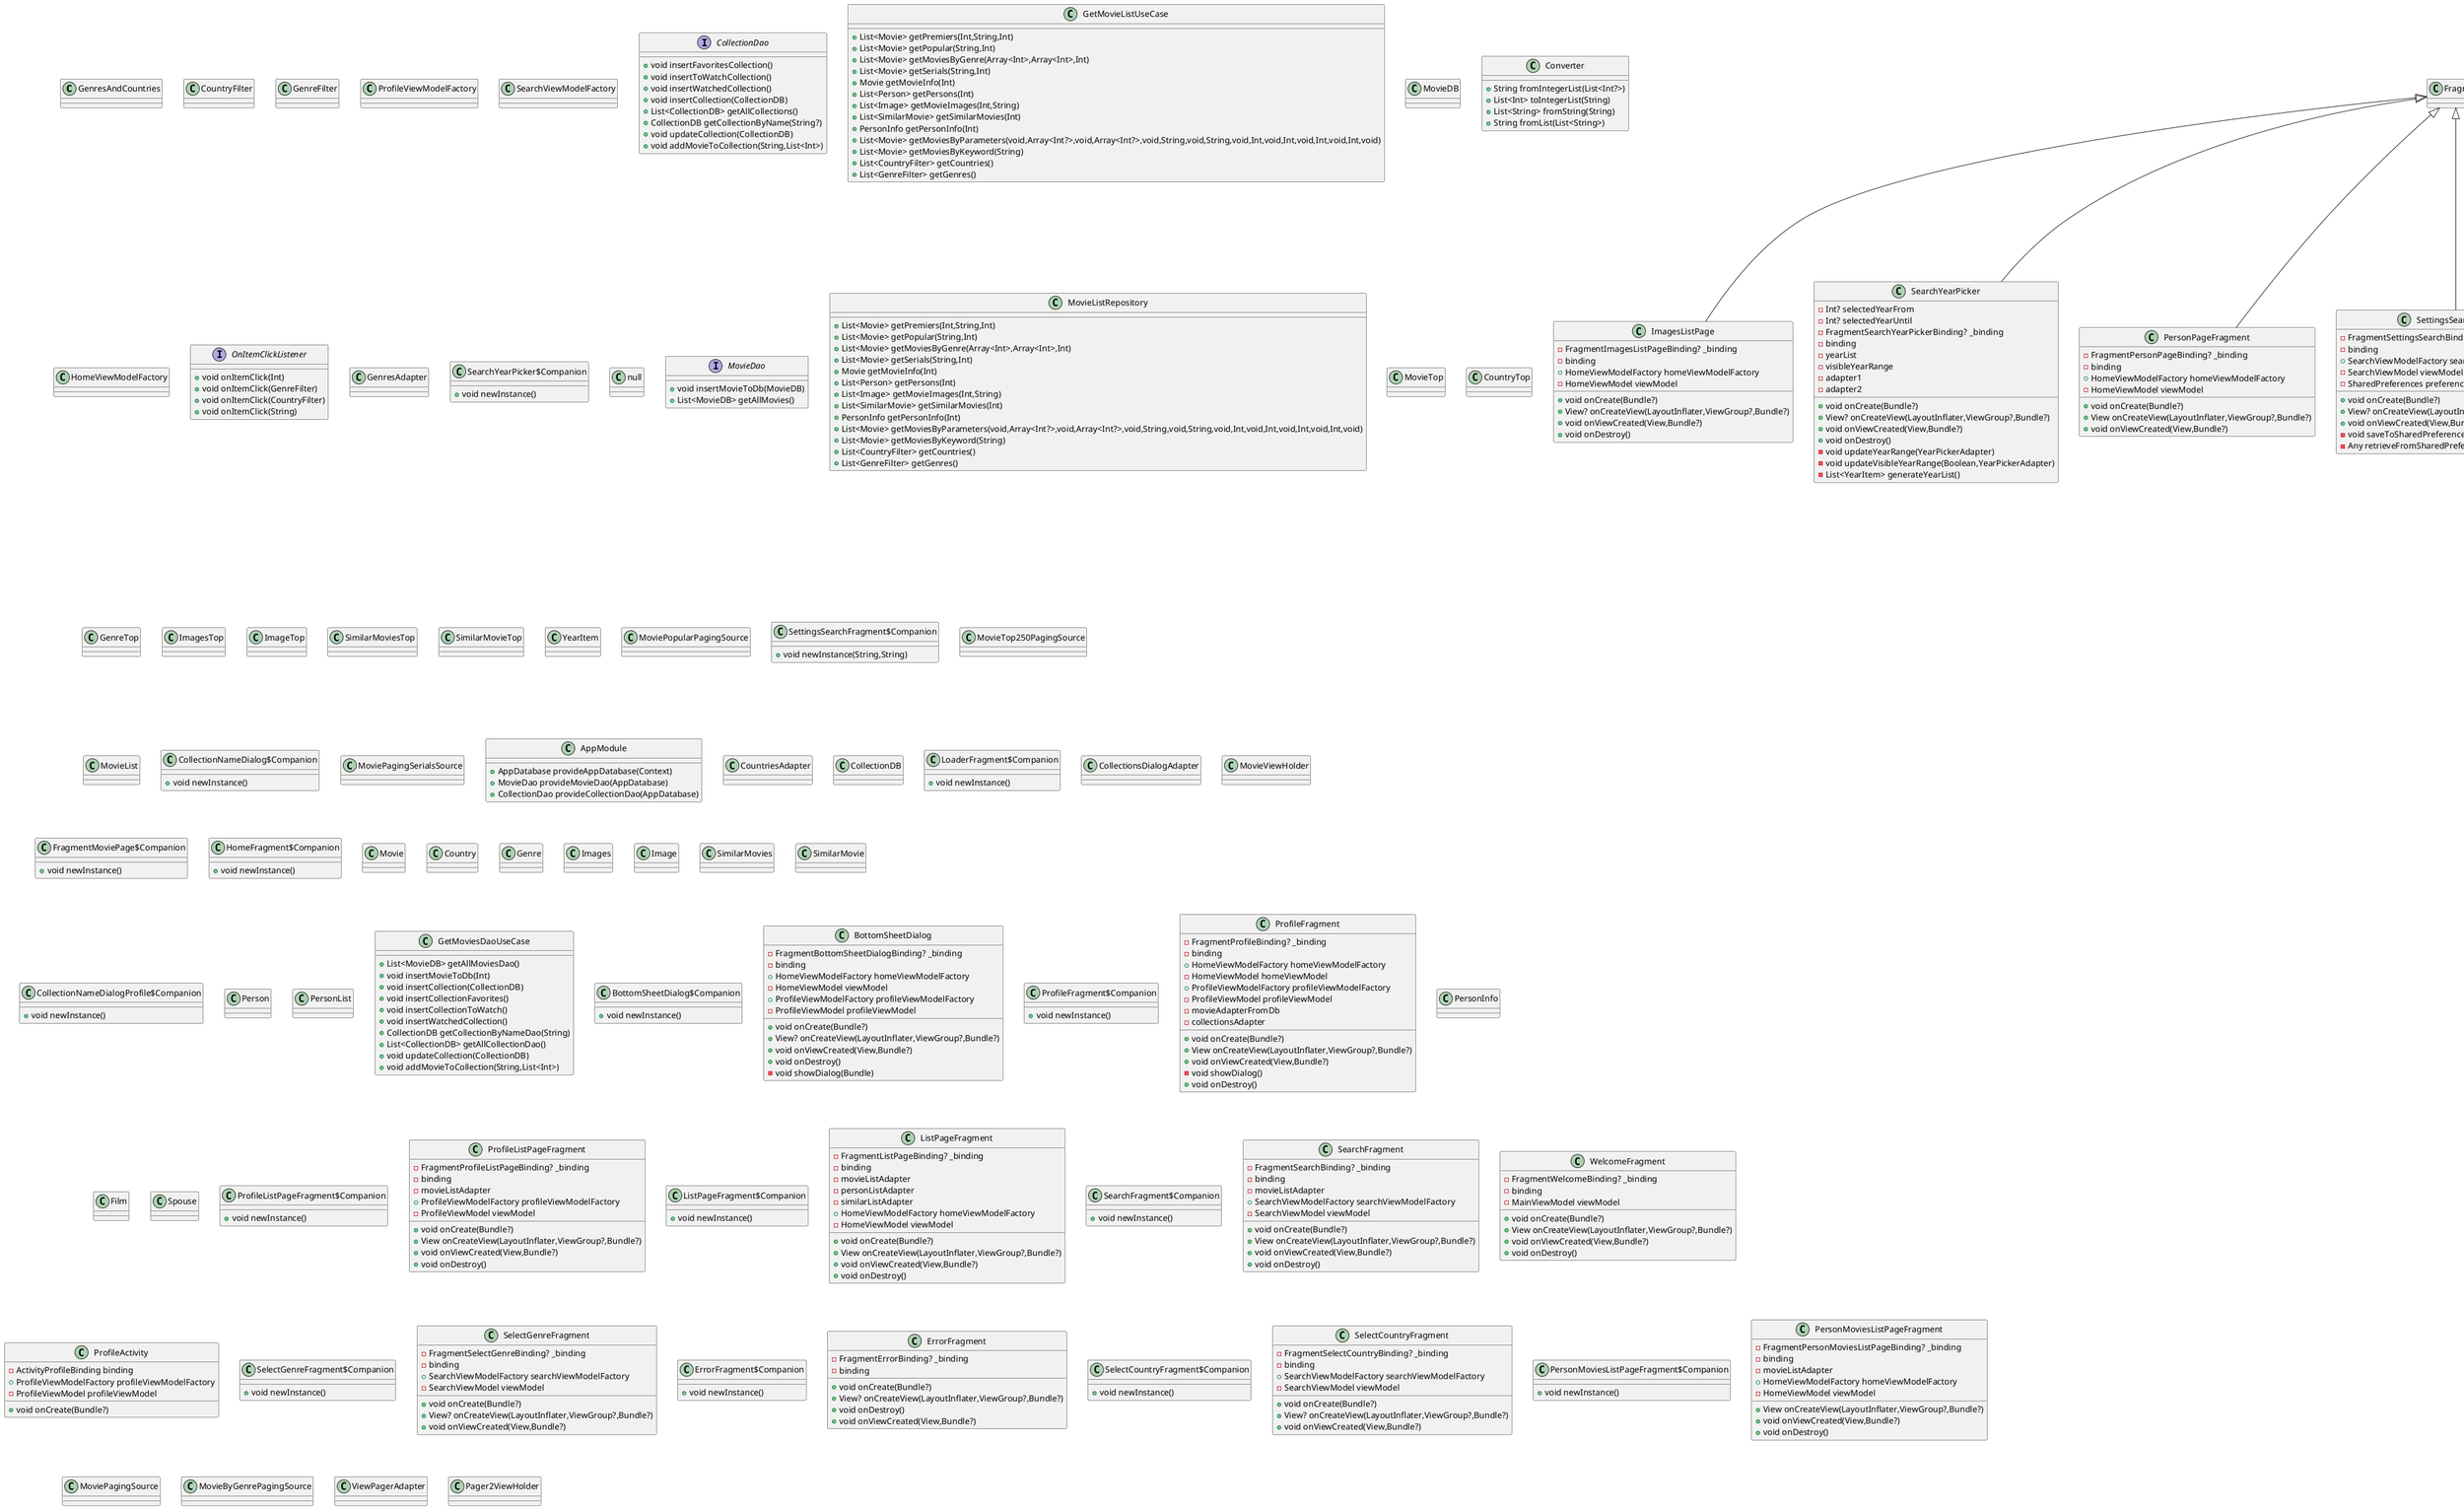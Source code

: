 @startuml
class GenresAndCountries {
}
class CountryFilter {
}
class GenreFilter {
}
class ProfileViewModelFactory {
}
class SearchViewModelFactory {
}
interface CollectionDao {
+ void insertFavoritesCollection()
+ void insertToWatchCollection()
+ void insertWatchedCollection()
+ void insertCollection(CollectionDB)
+ List<CollectionDB> getAllCollections()
+ CollectionDB getCollectionByName(String?)
+ void updateCollection(CollectionDB)
+ void addMovieToCollection(String,List<Int>)
}
class GetMovieListUseCase {
+ List<Movie> getPremiers(Int,String,Int)
+ List<Movie> getPopular(String,Int)
+ List<Movie> getMoviesByGenre(Array<Int>,Array<Int>,Int)
+ List<Movie> getSerials(String,Int)
+ Movie getMovieInfo(Int)
+ List<Person> getPersons(Int)
+ List<Image> getMovieImages(Int,String)
+ List<SimilarMovie> getSimilarMovies(Int)
+ PersonInfo getPersonInfo(Int)
+ List<Movie> getMoviesByParameters(void,Array<Int?>,void,Array<Int?>,void,String,void,String,void,Int,void,Int,void,Int,void,Int,void)
+ List<Movie> getMoviesByKeyword(String)
+ List<CountryFilter> getCountries()
+ List<GenreFilter> getGenres()
}
class ImagesListPage {
- FragmentImagesListPageBinding? _binding
-  binding
+ HomeViewModelFactory homeViewModelFactory
- HomeViewModel viewModel
+ void onCreate(Bundle?)
+ View? onCreateView(LayoutInflater,ViewGroup?,Bundle?)
+ void onViewCreated(View,Bundle?)
+ void onDestroy()
}
class MovieDB {
}
class FilmsView {
-  binding
+ RecyclerView getRecycler()
+ AppCompatButton getButton()
+ AppCompatButton getShowAllButton()
}
class Converter {
+ String fromIntegerList(List<Int?>)
+ List<Int> toIntegerList(String)
+ List<String> fromString(String)
+ String fromList(List<String>)
}
class HomeViewModelFactory {
}
class SimilarMovieAdapter {
}
interface OnItemClickListener {
+ void onItemClick(Int)
}
class SimilarMovieViewHolder {
}
class DiffUtilCallback {
+ Boolean areItemsTheSame(SimilarMovie,SimilarMovie)
+ Boolean areContentsTheSame(SimilarMovie,SimilarMovie)
}
class App {
- AppDatabase db
+ void onCreate()
}
class GenresAdapter {
}
interface OnItemClickListener {
+ void onItemClick(GenreFilter)
}
class FiltersViewHolder {
}
class DiffUtilCallback {
+ Boolean areItemsTheSame(GenreFilter,GenreFilter)
+ Boolean areContentsTheSame(GenreFilter,GenreFilter)
}
interface CollectionsAdapter$OnItemClickListener {
+ void onItemClick(String)
}
class CollectionsAdapter$MovieViewHolder {
}
class CollectionsAdapter$DiffUtilCallback {
+ Boolean areItemsTheSame(CollectionDB,CollectionDB)
+ Boolean areContentsTheSame(CollectionDB,CollectionDB)
}
class CollectionsAdapter {
- OnItemClickListener? onItemClickListener
+ MovieViewHolder onCreateViewHolder(ViewGroup,Int)
+ void onBindViewHolder(MovieViewHolder,Int)
+ void setOnItemClickListener(OnItemClickListener)
}
class SearchYearPicker$Companion {
+ void newInstance()
}
class SearchYearPicker {
- Int? selectedYearFrom
- Int? selectedYearUntil
- FragmentSearchYearPickerBinding? _binding
-  binding
-  yearList
-  visibleYearRange
-  adapter1
-  adapter2
+ void onCreate(Bundle?)
+ View? onCreateView(LayoutInflater,ViewGroup?,Bundle?)
+ void onViewCreated(View,Bundle?)
+ void onDestroy()
- void updateYearRange(YearPickerAdapter)
- void updateVisibleYearRange(Boolean,YearPickerAdapter)
- List<YearItem> generateYearList()
}
class MovieListApi$Companion {
-  api_key
-  api_key3
-  api_key2
-  api_key4
-  api_key5
-  temp2
}
interface MovieListApi {
+ void getMoviesPremiers(void)
+ void getMoviesTop(void)
+ void getMoviesByGenre(void)
+ void getSerials(void)
+ void getMovieInfo(void)
+ void getPersons(void)
+ void getMovieGallery(void)
+ void getSimilarMovies(void)
+ void getPersonInfo(void)
+ void getMoviesByParameters(void)
+ void getMoviesByKeyword(void)
+ GenresAndCountries getFilters(void)
}
class null {
}
interface MovieDao {
+ void insertMovieToDb(MovieDB)
+ List<MovieDB> getAllMovies()
}
interface ImagesAdapter$OnItemClickListener {
+ void onItemClick(Int)
}
class ImagesAdapter$ImagesViewHolder {
}
class ImagesAdapter$DiffUtilCallback {
+ Boolean areItemsTheSame(Image,Image)
+ Boolean areContentsTheSame(Image,Image)
}
class ImagesAdapter {
- OnItemClickListener? onItemClickListener
+ ImagesViewHolder onCreateViewHolder(ViewGroup,Int)
+ void onBindViewHolder(ImagesViewHolder,Int)
+ void setOnItemClickListener(OnItemClickListener)
}
class MovieListRepository {
+ List<Movie> getPremiers(Int,String,Int)
+ List<Movie> getPopular(String,Int)
+ List<Movie> getMoviesByGenre(Array<Int>,Array<Int>,Int)
+ List<Movie> getSerials(String,Int)
+ Movie getMovieInfo(Int)
+ List<Person> getPersons(Int)
+ List<Image> getMovieImages(Int,String)
+ List<SimilarMovie> getSimilarMovies(Int)
+ PersonInfo getPersonInfo(Int)
+ List<Movie> getMoviesByParameters(void,Array<Int?>,void,Array<Int?>,void,String,void,String,void,Int,void,Int,void,Int,void,Int,void)
+ List<Movie> getMoviesByKeyword(String)
+ List<CountryFilter> getCountries()
+ List<GenreFilter> getGenres()
}
class SearchViewModel {
-  _loading
+  loading
-  _error
+  error
-  _moviesByKeywords
+  moviesByKeywords
-  _moviesByParameters
+  moviesByParameters
+ void getMoviesByParameters(Array<Int?>,Array<Int?>,String,String,Int,Int,Int,Int)
+ void getMoviesByKeyword(String)
+ List<CountryFilter> loadCountries()
+ List<GenreFilter> loadGenres()
}
class PersonPageFragment {
- FragmentPersonPageBinding? _binding
-  binding
+ HomeViewModelFactory homeViewModelFactory
- HomeViewModel viewModel
+ void onCreate(Bundle?)
+ View onCreateView(LayoutInflater,ViewGroup?,Bundle?)
+ void onViewCreated(View,Bundle?)
}
class WelcomeActivity {
+ ProfileViewModelFactory profileViewModelFactory
- ProfileViewModel profileViewModel
-  activities
- ActivityWelcomeBinding binding
-  titleList
-  imageList
+ void onCreate(Bundle?)
+ void onPause()
- void addToList(String,Int)
- void postToList()
}
class MovieTop {
}
class CountryTop {
}
class GenreTop {
}
class ImagesTop {
}
class ImageTop {
}
class SimilarMoviesTop {
}
class SimilarMovieTop {
}
class YearItem {
}
class HomeActivity {
- ActivityHomeBinding binding
+ void onCreate(Bundle?)
}
class MoviePopularPagingSource {
}
class SettingsSearchFragment$Companion {
+ void newInstance(String,String)
}
class SettingsSearchFragment {
- FragmentSettingsSearchBinding? _binding
-  binding
+ SearchViewModelFactory searchViewModelFactory
- SearchViewModel viewModel
- SharedPreferences preferences
+ void onCreate(Bundle?)
+ View? onCreateView(LayoutInflater,ViewGroup?,Bundle?)
+ void onViewCreated(View,Bundle?)
- void saveToSharedPreferences(String,Any)
- Any retrieveFromSharedPreferences(String,Any)
}
class MovieTop250PagingSource {
}
class MovieList {
}
class CollectionNameDialog$Companion {
+ void newInstance()
}
class CollectionNameDialog {
- FragmentCollectionNameDialogBinding? _binding
-  binding
+ ProfileViewModelFactory profileViewModelFactory
- ProfileViewModel viewModel
+ void onCreate(Bundle?)
+ View? onCreateView(LayoutInflater,ViewGroup?,Bundle?)
+ void onViewCreated(View,Bundle?)
+ void onDestroy()
- void showDialog(Bundle)
- void showErrorDialog()
}
class MoviePagingSerialsSource {
}
class AppModule {
+ AppDatabase provideAppDatabase(Context)
+ MovieDao provideMovieDao(AppDatabase)
+ CollectionDao provideCollectionDao(AppDatabase)
}
class CountriesAdapter {
}
interface OnItemClickListener {
+ void onItemClick(CountryFilter)
}
class FiltersViewHolder {
}
class DiffUtilCallback {
+ Boolean areItemsTheSame(CountryFilter,CountryFilter)
+ Boolean areContentsTheSame(CountryFilter,CountryFilter)
}
class CollectionDB {
}
class LoaderFragment$Companion {
+ void newInstance()
}
class LoaderFragment {
+ void onCreate(Bundle?)
+ View? onCreateView(LayoutInflater,ViewGroup?,Bundle?)
+ void onViewCreated(View,Bundle?)
}
class CollectionsDialogAdapter {
}
interface OnItemClickListener {
+ void onItemClick(String)
}
class MovieViewHolder {
}
class DiffUtilCallback {
+ Boolean areItemsTheSame(CollectionDB,CollectionDB)
+ Boolean areContentsTheSame(CollectionDB,CollectionDB)
}
class HomeViewModel {
-  _moviesPremiers
+  moviesPremiers
-  _moviesPopular
+  moviesPopular
-  _moviesActionUSA
+  moviesActionUSA
-  _moviesTop250
+  moviesTop250
-  _moviesFranceDrams
+  moviesFranceDrams
-  _serials
+  serials
-  _personsInfo
+  personsInfo
-  _similarMovies
+  similarMovies
+ Flow<PagingData<Movie>> pagedMoviesPremiers
+ Flow<PagingData<Movie>> pagedMoviesPopular
+ Flow<PagingData<Movie>> pagedByGenreMovies
+ Flow<PagingData<Movie>> pagedMoviesTop250
+ Flow<PagingData<Movie>> pagedSerials
+ Movie loadMovieInfo(Int)
+ void loadPersons(Int)
+ List<Image> loadMovieImg(Int,String)
+ void loadSimilarMovies(Int)
+ PersonInfo loadPersonInfo(Int)
}
class FragmentMoviePage$Companion {
+ void newInstance()
}
class FragmentMoviePage {
- FragmentMoviePageBinding? _binding
-  binding
+ HomeViewModelFactory homeViewModelFactory
- HomeViewModel viewModel
+ ProfileViewModelFactory profileViewModelFactory
- ProfileViewModel profileViewModel
+ void onCreate(Bundle?)
+ View onCreateView(LayoutInflater,ViewGroup?,Bundle?)
+ void onViewCreated(View,Bundle?)
+ void onDestroy()
- String formatMinutesToHoursAndMinutes(Int)
- void onClickButton(Button,String,String,Int)
- void showDialog(Bundle)
}
class HomeFragment$Companion {
+ void newInstance()
}
class HomeFragment {
- FragmentHomeBinding? _binding
-  binding
+ HomeViewModelFactory homeViewModelFactory
- HomeViewModel viewModel
+  movieAdapterPremiers
+  movieAdapterPopular
+  movieAdapterActionUSA
+  movieAdapterTop250
+  movieAdapterFranceDrams
+  serialsAdapter
+ View onCreateView(LayoutInflater,ViewGroup?,Bundle?)
+ void onViewCreated(View,Bundle?)
+ void onDestroy()
- void onClickButton(Button,TextView,String)
+ void showButton()
}
class Movie {
}
class Country {
}
class Genre {
}
class Images {
}
class Image {
}
class SimilarMovies {
}
class SimilarMovie {
}
interface PersonAdapter$OnItemClickListener {
+ void onItemClick(Int)
}
class PersonAdapter$PersonViewHolder {
}
class PersonAdapter$DiffUtilCallback {
+ Boolean areItemsTheSame(Person,Person)
+ Boolean areContentsTheSame(Person,Person)
}
class PersonAdapter {
- OnItemClickListener? onItemClickListener
+ PersonViewHolder onCreateViewHolder(ViewGroup,Int)
+ void onBindViewHolder(PersonViewHolder,Int)
+ void setOnItemClickListener(OnItemClickListener)
}
class CollectionNameDialogProfile$Companion {
+ void newInstance()
}
class CollectionNameDialogProfile {
- FragmentCollectionNameDialogBinding? _binding
-  binding
+ ProfileViewModelFactory profileViewModelFactory
- ProfileViewModel viewModel
+  profileFragment
+ void onCreate(Bundle?)
+ View? onCreateView(LayoutInflater,ViewGroup?,Bundle?)
+ void onViewCreated(View,Bundle?)
+ void onDestroy()
- void showErrorDialog()
}
class MainViewModel {
}
class Person {
}
interface MovieAdapter$OnItemClickListener {
+ void onItemClick(Int)
}
class MovieAdapter$MovieViewHolder {
}
class MovieAdapter$DiffUtilCallback {
+ Boolean areItemsTheSame(Movie,Movie)
+ Boolean areContentsTheSame(Movie,Movie)
}
class MovieAdapter {
- OnItemClickListener? onItemClickListener
+ MovieViewHolder onCreateViewHolder(ViewGroup,Int)
+ void onBindViewHolder(MovieViewHolder,Int)
+ void setOnItemClickListener(OnItemClickListener)
}
class PersonList {
}
class GetMoviesDaoUseCase {
+ List<MovieDB> getAllMoviesDao()
+ void insertMovieToDb(Int)
+ void insertCollection(CollectionDB)
+ void insertCollectionFavorites()
+ void insertCollectionToWatch()
+ void insertWatchedCollection()
+ CollectionDB getCollectionByNameDao(String)
+ List<CollectionDB> getAllCollectionDao()
+ void updateCollection(CollectionDB)
+ void addMovieToCollection(String,List<Int>)
}
class SearchActivity {
- ActivitySearchBinding binding
+ void onCreate(Bundle?)
}
interface MoviePersonAdapter$OnItemClickListener {
+ void onItemClick(Int)
}
class MoviePersonAdapter$MovieViewHolder {
}
class MoviePersonAdapter$DiffUtilCallback {
+ Boolean areItemsTheSame(Movie,Movie)
+ Boolean areContentsTheSame(Movie,Movie)
}
class MoviePersonAdapter {
- OnItemClickListener? onItemClickListener
+ MovieViewHolder onCreateViewHolder(ViewGroup,Int)
+ void onBindViewHolder(MovieViewHolder,Int)
+ void setOnItemClickListener(OnItemClickListener)
}
class BottomSheetDialog$Companion {
+ void newInstance()
}
class BottomSheetDialog {
- FragmentBottomSheetDialogBinding? _binding
-  binding
+ HomeViewModelFactory homeViewModelFactory
- HomeViewModel viewModel
+ ProfileViewModelFactory profileViewModelFactory
- ProfileViewModel profileViewModel
+ void onCreate(Bundle?)
+ View? onCreateView(LayoutInflater,ViewGroup?,Bundle?)
+ void onViewCreated(View,Bundle?)
+ void onDestroy()
- void showDialog(Bundle)
}
class ProfileFragment$Companion {
+ void newInstance()
}
class ProfileFragment {
- FragmentProfileBinding? _binding
-  binding
+ HomeViewModelFactory homeViewModelFactory
- HomeViewModel homeViewModel
+ ProfileViewModelFactory profileViewModelFactory
- ProfileViewModel profileViewModel
-  movieAdapterFromDb
-  collectionsAdapter
+ void onCreate(Bundle?)
+ View onCreateView(LayoutInflater,ViewGroup?,Bundle?)
+ void onViewCreated(View,Bundle?)
- void showDialog()
+ void onDestroy()
}
class PersonInfo {
}
class Film {
}
class Spouse {
}
class ProfileListPageFragment$Companion {
+ void newInstance()
}
class ProfileListPageFragment {
- FragmentProfileListPageBinding? _binding
-  binding
-  movieListAdapter
+ ProfileViewModelFactory profileViewModelFactory
- ProfileViewModel viewModel
+ void onCreate(Bundle?)
+ View onCreateView(LayoutInflater,ViewGroup?,Bundle?)
+ void onViewCreated(View,Bundle?)
+ void onDestroy()
}
class ListPageFragment$Companion {
+ void newInstance()
}
class ListPageFragment {
- FragmentListPageBinding? _binding
-  binding
-  movieListAdapter
-  personListAdapter
-  similarListAdapter
+ HomeViewModelFactory homeViewModelFactory
- HomeViewModel viewModel
+ void onCreate(Bundle?)
+ View onCreateView(LayoutInflater,ViewGroup?,Bundle?)
+ void onViewCreated(View,Bundle?)
+ void onDestroy()
}
class SearchFragment$Companion {
+ void newInstance()
}
class SearchFragment {
- FragmentSearchBinding? _binding
-  binding
-  movieListAdapter
+ SearchViewModelFactory searchViewModelFactory
- SearchViewModel viewModel
+ void onCreate(Bundle?)
+ View onCreateView(LayoutInflater,ViewGroup?,Bundle?)
+ void onViewCreated(View,Bundle?)
+ void onDestroy()
}
class WelcomeFragment {
- FragmentWelcomeBinding? _binding
-  binding
- MainViewModel viewModel
+ void onCreate(Bundle?)
+ View onCreateView(LayoutInflater,ViewGroup?,Bundle?)
+ void onViewCreated(View,Bundle?)
+ void onDestroy()
}
class ProfileActivity {
- ActivityProfileBinding binding
+ ProfileViewModelFactory profileViewModelFactory
- ProfileViewModel profileViewModel
+ void onCreate(Bundle?)
}
class SelectGenreFragment$Companion {
+ void newInstance()
}
class SelectGenreFragment {
- FragmentSelectGenreBinding? _binding
-  binding
+ SearchViewModelFactory searchViewModelFactory
- SearchViewModel viewModel
+ void onCreate(Bundle?)
+ View? onCreateView(LayoutInflater,ViewGroup?,Bundle?)
+ void onViewCreated(View,Bundle?)
}
class ErrorFragment$Companion {
+ void newInstance()
}
class ErrorFragment {
- FragmentErrorBinding? _binding
-  binding
+ void onCreate(Bundle?)
+ View? onCreateView(LayoutInflater,ViewGroup?,Bundle?)
+ void onDestroy()
+ void onViewCreated(View,Bundle?)
}
class SelectCountryFragment$Companion {
+ void newInstance()
}
class SelectCountryFragment {
- FragmentSelectCountryBinding? _binding
-  binding
+ SearchViewModelFactory searchViewModelFactory
- SearchViewModel viewModel
+ void onCreate(Bundle?)
+ View? onCreateView(LayoutInflater,ViewGroup?,Bundle?)
+ void onViewCreated(View,Bundle?)
}
class PersonMoviesListPageFragment$Companion {
+ void newInstance()
}
class PersonMoviesListPageFragment {
- FragmentPersonMoviesListPageBinding? _binding
-  binding
-  movieListAdapter
+ HomeViewModelFactory homeViewModelFactory
- HomeViewModel viewModel
+ View onCreateView(LayoutInflater,ViewGroup?,Bundle?)
+ void onViewCreated(View,Bundle?)
+ void onDestroy()
}
class MoviePagingSource {
}
class ProfileViewModel {
-  _movies
+ LiveData<List<Movie>> movies
-  _moviesWithInfo
+  moviesWithInfo
-  _collections
+  collections
+ void insertMovieToDb(Int,String)
+ void getMoviesFromCollection(String)
+ void getFavoritesMovies()
+ void createNewCollection(String)
+ Boolean checkNamesCollections(String)
+ void getAllCollections()
+ void insertCollections()
+ void refresh()
}
class YearPickerAdapter$YearViewHolder {
}
class YearPickerAdapter {
- ((YearItem) -> Unit)? onYearClickListener
- Int selectedPosition
+ void null()
+ void setSelectedPosition(Int)
+ void setOnYearClickListener((YearItem) -> Unit)
+ YearViewHolder onCreateViewHolder(ViewGroup,Int)
+ void onBindViewHolder(YearViewHolder,Int)
+ Int getItemCount()
}
class MovieByGenrePagingSource {
}
interface ProfileMovieAdapter$OnItemClickListener {
+ void onItemClick(Int)
}
class ProfileMovieAdapter$MovieViewHolder {
}
class ProfileMovieAdapter$DiffUtilCallback {
+ Boolean areItemsTheSame(Movie,Movie)
+ Boolean areContentsTheSame(Movie,Movie)
}
class ProfileMovieAdapter {
- OnItemClickListener? onItemClickListener
+ MovieViewHolder onCreateViewHolder(ViewGroup,Int)
+ void onBindViewHolder(MovieViewHolder,Int)
+ void setOnItemClickListener(OnItemClickListener)
}
abstract class AppDatabase {
+ MovieDao movieDao()
+ CollectionDao collectionDao()
}
class ViewPagerAdapter {
}
class Pager2ViewHolder {
}




Fragment <|-- ImagesListPage
LinearLayout <|-- FilmsView

ListAdapter <|-- SimilarMovieAdapter
ViewHolder <|-- SimilarMovieViewHolder
ItemCallback <|-- DiffUtilCallback
Application <|-- App

ViewHolder <|-- FiltersViewHolder
ItemCallback <|-- DiffUtilCallback
CollectionsAdapter +.. CollectionsAdapter$OnItemClickListener
CollectionsAdapter +.. CollectionsAdapter$MovieViewHolder
ViewHolder <|-- CollectionsAdapter$MovieViewHolder
CollectionsAdapter +.. CollectionsAdapter$DiffUtilCallback
ItemCallback <|-- CollectionsAdapter$DiffUtilCallback
ListAdapter <|-- CollectionsAdapter
Fragment <|-- SearchYearPicker
MovieListApi +.. MovieListApi$Companion
ImagesAdapter +.. ImagesAdapter$OnItemClickListener
ImagesAdapter +.. ImagesAdapter$ImagesViewHolder
ViewHolder <|-- ImagesAdapter$ImagesViewHolder
ImagesAdapter +.. ImagesAdapter$DiffUtilCallback
ItemCallback <|-- ImagesAdapter$DiffUtilCallback
ListAdapter <|-- ImagesAdapter
ViewModel <|-- SearchViewModel
Fragment <|-- PersonPageFragment
AppCompatActivity <|-- WelcomeActivity
AppCompatActivity <|-- HomeActivity

Fragment <|-- SettingsSearchFragment

DialogFragment <|-- CollectionNameDialog


ViewHolder <|-- FiltersViewHolder
ItemCallback <|-- DiffUtilCallback
Fragment <|-- LoaderFragment


ItemCallback <|-- DiffUtilCallback
ViewModel <|-- HomeViewModel
Fragment <|-- FragmentMoviePage
Fragment <|-- HomeFragment
PersonAdapter +.. PersonAdapter$OnItemClickListener
PersonAdapter +.. PersonAdapter$PersonViewHolder
ViewHolder <|-- PersonAdapter$PersonViewHolder
PersonAdapter +.. PersonAdapter$DiffUtilCallback
ItemCallback <|-- PersonAdapter$DiffUtilCallback
ListAdapter <|-- PersonAdapter
DialogFragment <|-- CollectionNameDialogProfile
ViewModel <|-- MainViewModel
MovieAdapter +.. MovieAdapter$OnItemClickListener
MovieAdapter +.. MovieAdapter$MovieViewHolder
ViewHolder <|-- MovieAdapter$MovieViewHolder
MovieAdapter +.. MovieAdapter$DiffUtilCallback
ItemCallback <|-- MovieAdapter$DiffUtilCallback
PagingDataAdapter <|-- MovieAdapter
AppCompatActivity <|-- SearchActivity
MoviePersonAdapter +.. MoviePersonAdapter$OnItemClickListener
MoviePersonAdapter +.. MoviePersonAdapter$MovieViewHolder
ViewHolder <|-- MoviePersonAdapter$MovieViewHolder
MoviePersonAdapter +.. MoviePersonAdapter$DiffUtilCallback
ItemCallback <|-- MoviePersonAdapter$DiffUtilCallback
ListAdapter <|-- MoviePersonAdapter

ViewModel <|-- ProfileViewModel
YearPickerAdapter +.. YearPickerAdapter$YearViewHolder

Adapter <|-- YearPickerAdapter

ProfileMovieAdapter +.. ProfileMovieAdapter$OnItemClickListener
ProfileMovieAdapter +.. ProfileMovieAdapter$MovieViewHolder
ViewHolder <|-- ProfileMovieAdapter$MovieViewHolder
ProfileMovieAdapter +.. ProfileMovieAdapter$DiffUtilCallback
ItemCallback <|-- ProfileMovieAdapter$DiffUtilCallback
ListAdapter <|-- ProfileMovieAdapter
RoomDatabase <|-- AppDatabase


@enduml